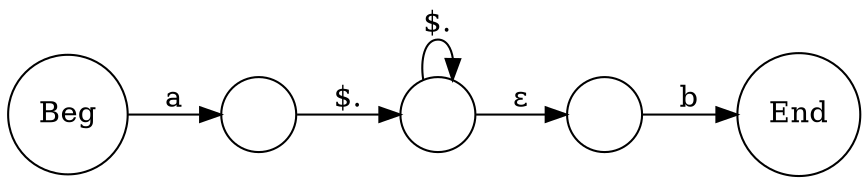 digraph tokex {
	labelloc="t";
	label="";
	graph [dpi=200];
	rankdir=LR;
	fontname="Helvetica";
	edge [arrowhead=normal,arrowtail=dot];
	node [shape=circle];
	# Auto-generated by Tokex.

	0 [label=""];
	Beg [label="Beg"];
	2 [label=""];
	3 [label=""];
	End [label="End"];
	Beg -> 0 [label="a"];
	0 -> 3 [label="$."];
	3 -> 2 [label=<&epsilon;>];
	3 -> 3 [label="$."];
	2 -> End [label="b"];
}
